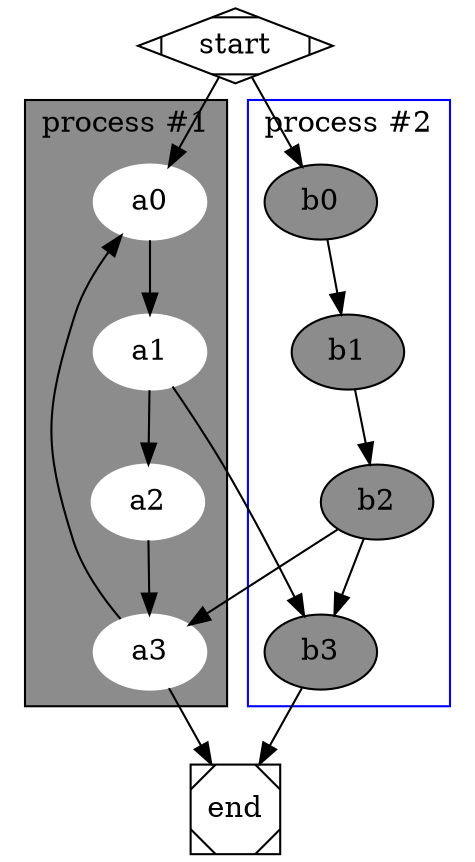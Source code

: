 digraph graph_settings {  
    start [shape = "Mdiamond"]  
    end [shape = "Msquare"]  
      
    subgraph cluster_sub1 {  
        label = "process #1"  
        labelloc = "t"  
        bgcolor = "gray55"  
        node [style = "filled", color = "white"]  
        a0 -> a1 -> a2 -> a3 -> a0  
    }  
    subgraph cluster_sub2 {  
        label = "process #2"  
        labelloc = "t"  
        color = "blue"  
        node [style = "filled", color = "black", fillcolor = "gray55"]  
        b0 -> b1 -> b2 -> b3  
    }  
      
    start -> {a0, b0}  
    a1 -> b3  
    b2 -> a3  
    {a3, b3} -> end  
}  